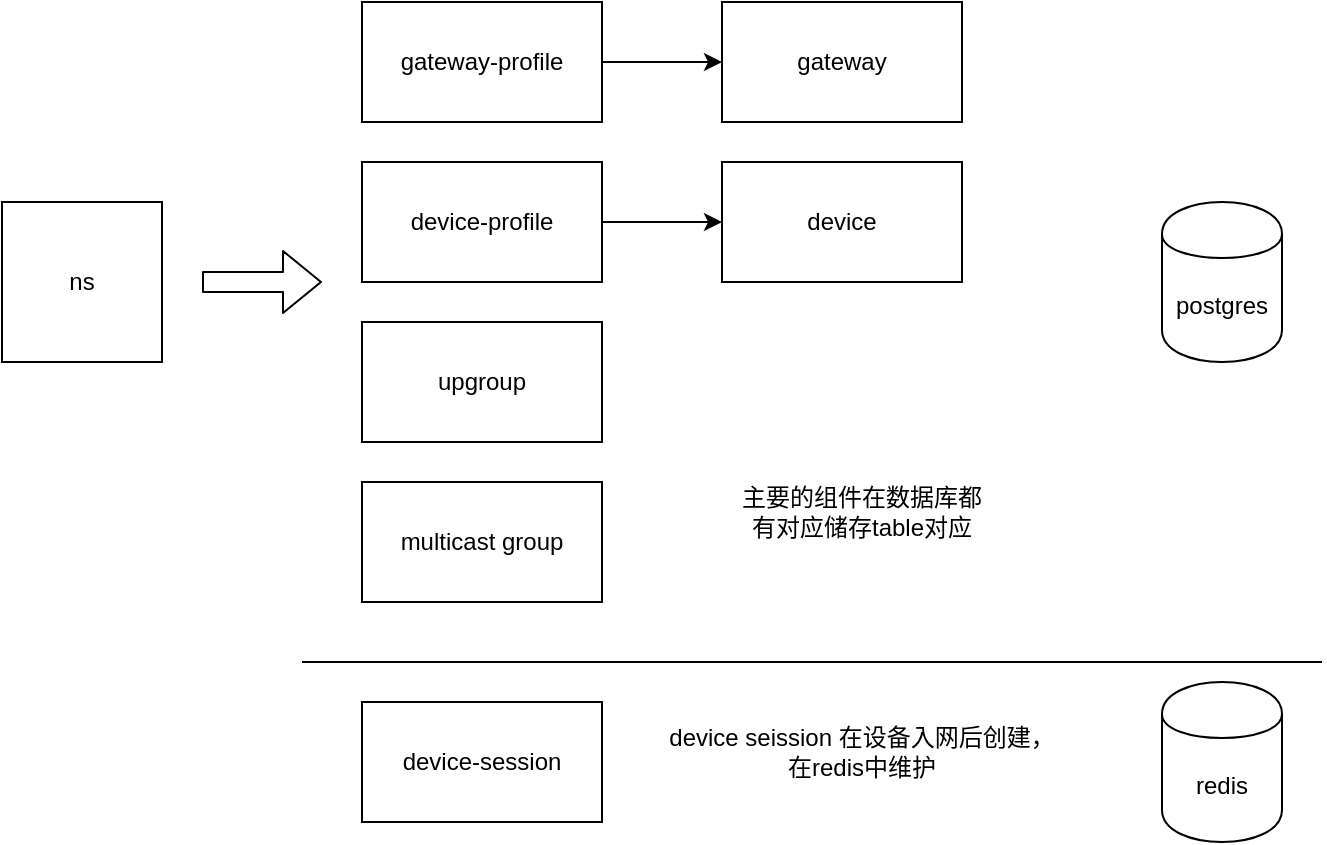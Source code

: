 <mxfile version="12.2.4" pages="1"><diagram id="LoSAceF4HupJ1_FOjKCU" name="Page-1"><mxGraphModel dx="1279" dy="1761" grid="1" gridSize="10" guides="1" tooltips="1" connect="1" arrows="1" fold="1" page="1" pageScale="1" pageWidth="827" pageHeight="1169" math="0" shadow="0"><root><mxCell id="0"/><mxCell id="1" parent="0"/><mxCell id="16" style="edgeStyle=orthogonalEdgeStyle;rounded=0;orthogonalLoop=1;jettySize=auto;html=1;exitX=1;exitY=0.5;exitDx=0;exitDy=0;entryX=0;entryY=0.5;entryDx=0;entryDy=0;" parent="1" source="2" target="5" edge="1"><mxGeometry relative="1" as="geometry"/></mxCell><mxCell id="2" value="device-profile" style="rounded=0;whiteSpace=wrap;html=1;" parent="1" vertex="1"><mxGeometry x="300" y="-1000" width="120" height="60" as="geometry"/></mxCell><mxCell id="15" style="edgeStyle=orthogonalEdgeStyle;rounded=0;orthogonalLoop=1;jettySize=auto;html=1;exitX=1;exitY=0.5;exitDx=0;exitDy=0;entryX=0;entryY=0.5;entryDx=0;entryDy=0;" parent="1" source="3" target="6" edge="1"><mxGeometry relative="1" as="geometry"/></mxCell><mxCell id="3" value="gateway-profile" style="rounded=0;whiteSpace=wrap;html=1;" parent="1" vertex="1"><mxGeometry x="300" y="-1080" width="120" height="60" as="geometry"/></mxCell><mxCell id="5" value="device" style="rounded=0;whiteSpace=wrap;html=1;" parent="1" vertex="1"><mxGeometry x="480" y="-1000" width="120" height="60" as="geometry"/></mxCell><mxCell id="6" value="gateway" style="rounded=0;whiteSpace=wrap;html=1;" parent="1" vertex="1"><mxGeometry x="480" y="-1080" width="120" height="60" as="geometry"/></mxCell><mxCell id="9" value="device-session" style="rounded=0;whiteSpace=wrap;html=1;" parent="1" vertex="1"><mxGeometry x="300" y="-730" width="120" height="60" as="geometry"/></mxCell><mxCell id="10" value="ns" style="whiteSpace=wrap;html=1;aspect=fixed;" parent="1" vertex="1"><mxGeometry x="120" y="-980" width="80" height="80" as="geometry"/></mxCell><mxCell id="11" value="upgroup" style="rounded=0;whiteSpace=wrap;html=1;" parent="1" vertex="1"><mxGeometry x="300" y="-920" width="120" height="60" as="geometry"/></mxCell><mxCell id="12" value="multicast group" style="rounded=0;whiteSpace=wrap;html=1;" parent="1" vertex="1"><mxGeometry x="300" y="-840" width="120" height="60" as="geometry"/></mxCell><mxCell id="13" value="" style="endArrow=none;html=1;" parent="1" edge="1"><mxGeometry width="50" height="50" relative="1" as="geometry"><mxPoint x="270" y="-750" as="sourcePoint"/><mxPoint x="780" y="-750" as="targetPoint"/></mxGeometry></mxCell><mxCell id="14" value="" style="shape=flexArrow;endArrow=classic;html=1;" parent="1" edge="1"><mxGeometry width="50" height="50" relative="1" as="geometry"><mxPoint x="220" y="-940" as="sourcePoint"/><mxPoint x="280" y="-940" as="targetPoint"/></mxGeometry></mxCell><mxCell id="17" value="device seission 在设备入网后创建，在redis中维护" style="text;html=1;strokeColor=none;fillColor=none;align=center;verticalAlign=middle;whiteSpace=wrap;rounded=0;" parent="1" vertex="1"><mxGeometry x="450" y="-730" width="200" height="50" as="geometry"/></mxCell><mxCell id="18" value="主要的组件在数据库都有对应储存table对应" style="text;html=1;strokeColor=none;fillColor=none;align=center;verticalAlign=middle;whiteSpace=wrap;rounded=0;" parent="1" vertex="1"><mxGeometry x="485" y="-840" width="130" height="30" as="geometry"/></mxCell><mxCell id="19" value="postgres" style="shape=cylinder;whiteSpace=wrap;html=1;boundedLbl=1;backgroundOutline=1;" parent="1" vertex="1"><mxGeometry x="700" y="-980" width="60" height="80" as="geometry"/></mxCell><mxCell id="20" value="redis" style="shape=cylinder;whiteSpace=wrap;html=1;boundedLbl=1;backgroundOutline=1;" parent="1" vertex="1"><mxGeometry x="700" y="-740" width="60" height="80" as="geometry"/></mxCell></root></mxGraphModel></diagram></mxfile>